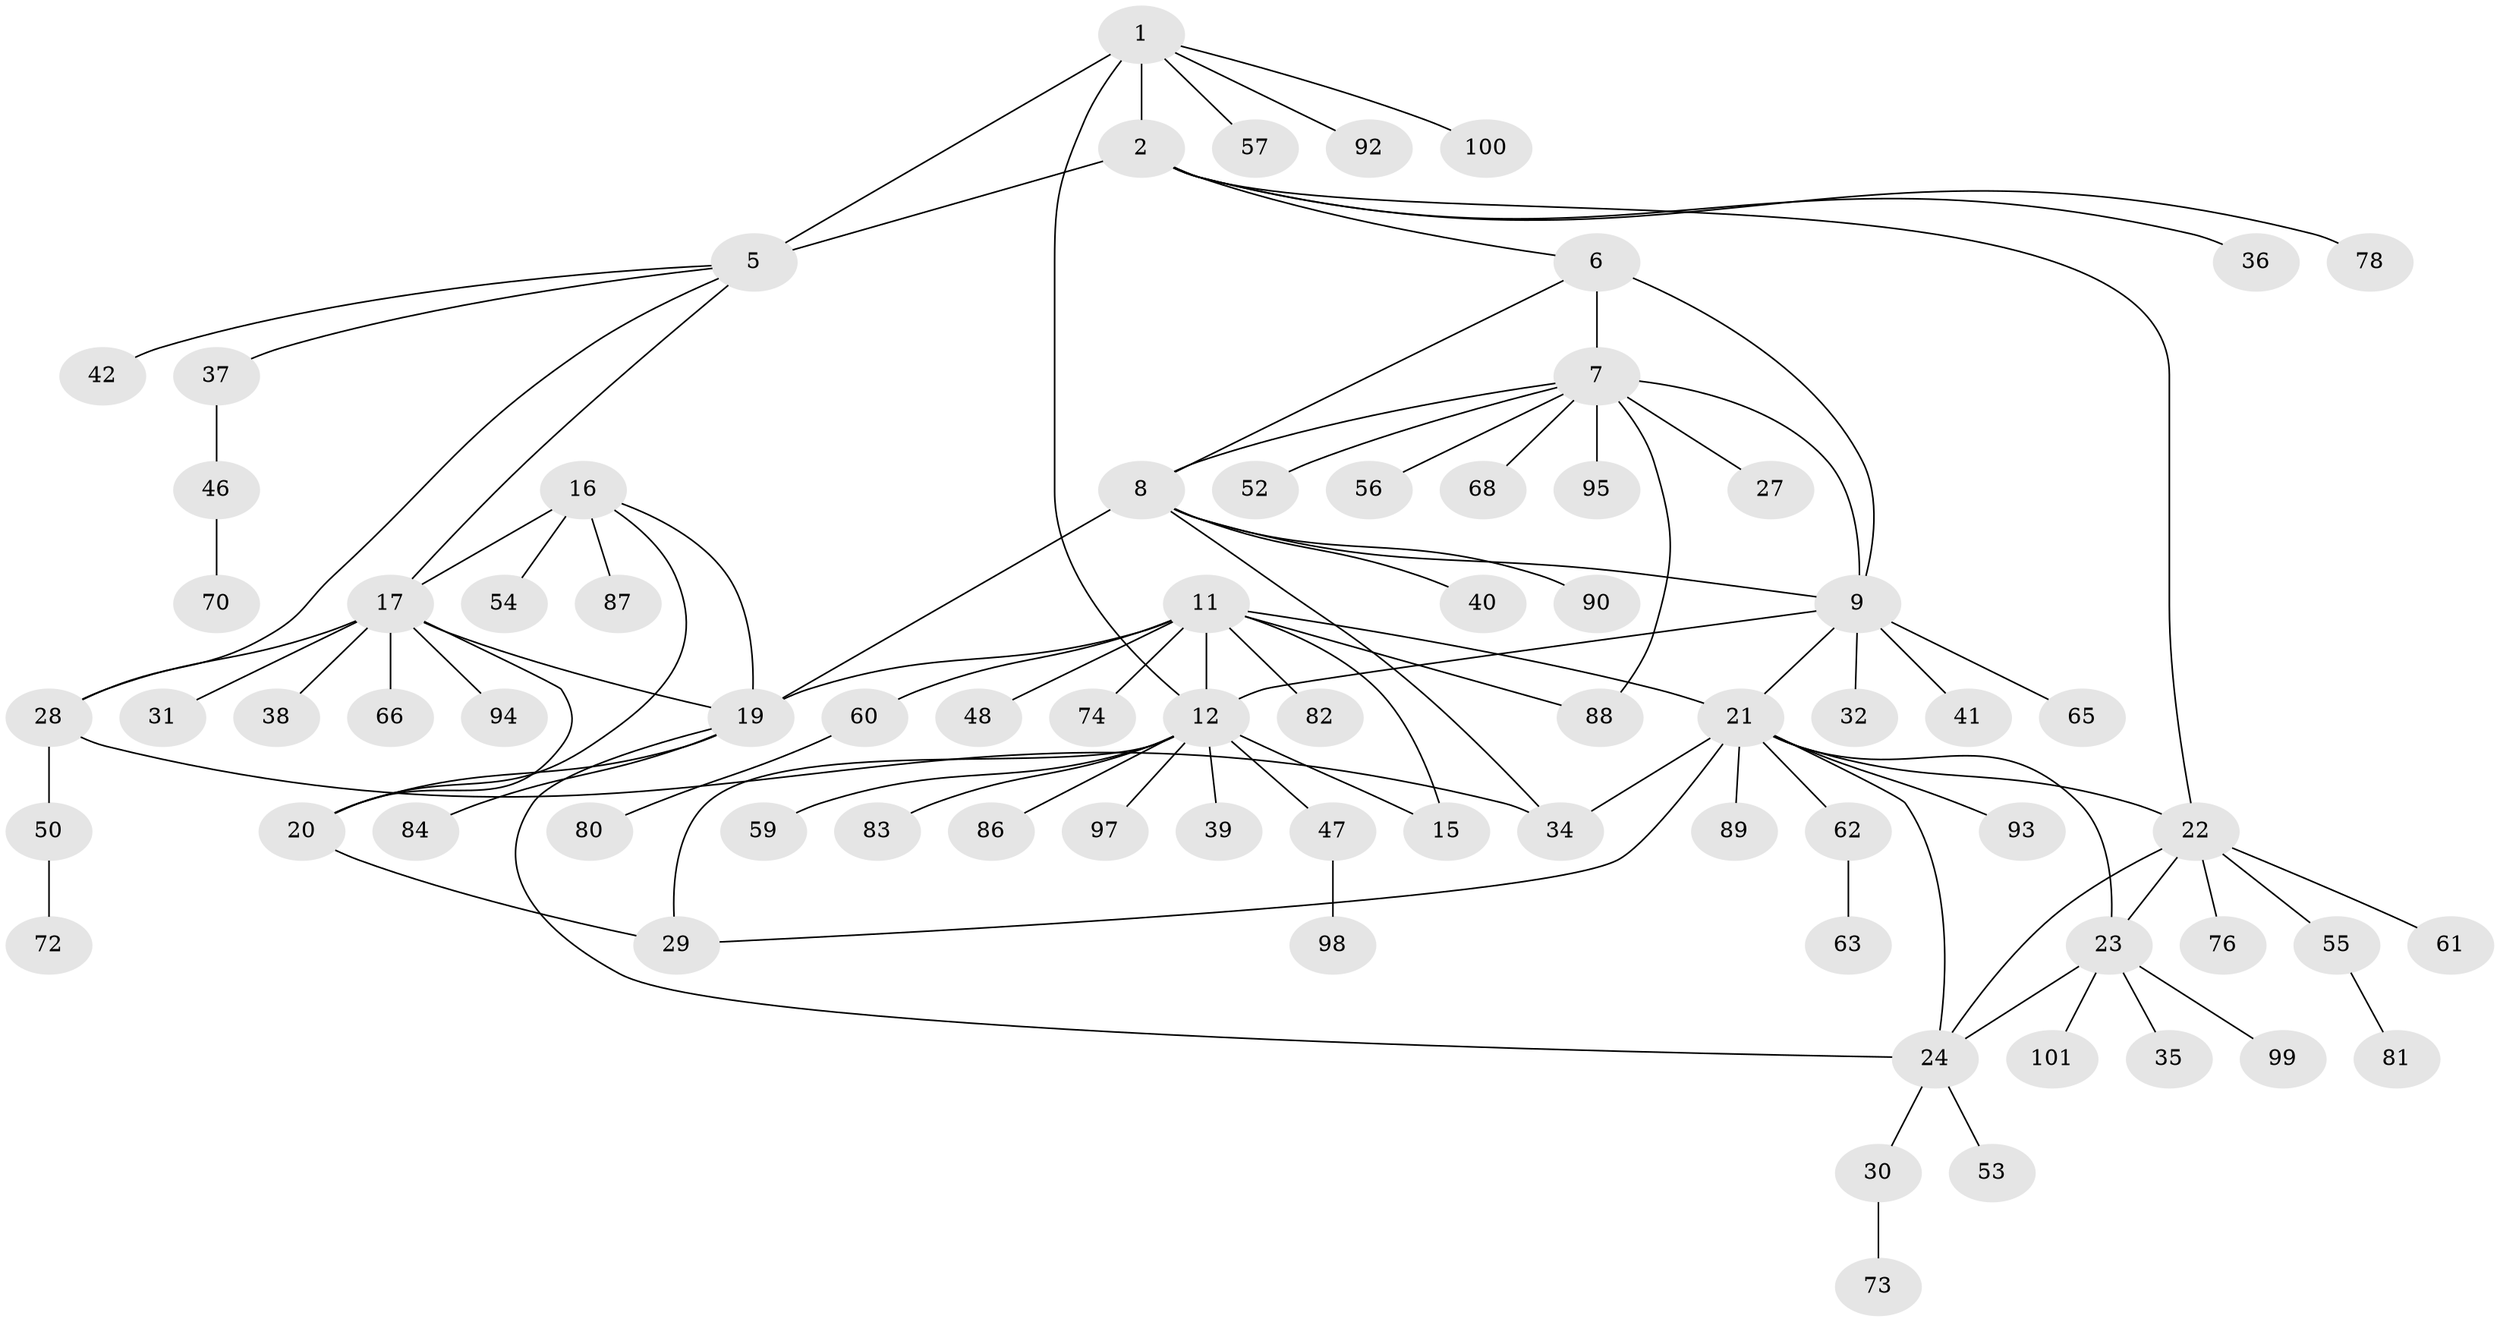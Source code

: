 // Generated by graph-tools (version 1.1) at 2025/52/02/27/25 19:52:20]
// undirected, 76 vertices, 98 edges
graph export_dot {
graph [start="1"]
  node [color=gray90,style=filled];
  1 [super="+3"];
  2 [super="+4"];
  5 [super="+96"];
  6 [super="+71"];
  7 [super="+43"];
  8;
  9 [super="+10"];
  11 [super="+13"];
  12 [super="+14"];
  15;
  16 [super="+79"];
  17 [super="+18"];
  19 [super="+51"];
  20 [super="+91"];
  21 [super="+44"];
  22 [super="+25"];
  23 [super="+33"];
  24 [super="+26"];
  27;
  28;
  29 [super="+64"];
  30 [super="+45"];
  31;
  32;
  34 [super="+75"];
  35;
  36;
  37;
  38;
  39 [super="+49"];
  40 [super="+69"];
  41;
  42;
  46 [super="+58"];
  47;
  48;
  50 [super="+67"];
  52;
  53;
  54;
  55;
  56;
  57;
  59;
  60;
  61;
  62 [super="+85"];
  63;
  65;
  66;
  68;
  70;
  72 [super="+77"];
  73;
  74;
  76;
  78;
  80;
  81;
  82;
  83;
  84;
  86;
  87;
  88;
  89;
  90;
  92;
  93;
  94;
  95;
  97;
  98;
  99;
  100;
  101;
  1 -- 2 [weight=4];
  1 -- 5 [weight=2];
  1 -- 12;
  1 -- 100;
  1 -- 57;
  1 -- 92;
  2 -- 5 [weight=2];
  2 -- 22;
  2 -- 36;
  2 -- 6;
  2 -- 78;
  5 -- 17;
  5 -- 37;
  5 -- 42;
  5 -- 28;
  6 -- 7;
  6 -- 8;
  6 -- 9 [weight=2];
  7 -- 8;
  7 -- 9 [weight=2];
  7 -- 27;
  7 -- 52;
  7 -- 68;
  7 -- 88;
  7 -- 95;
  7 -- 56;
  8 -- 9 [weight=2];
  8 -- 19 [weight=2];
  8 -- 40;
  8 -- 90;
  8 -- 34;
  9 -- 21;
  9 -- 32;
  9 -- 65;
  9 -- 12;
  9 -- 41;
  11 -- 12 [weight=4];
  11 -- 15 [weight=2];
  11 -- 21;
  11 -- 48;
  11 -- 60;
  11 -- 82;
  11 -- 19;
  11 -- 88;
  11 -- 74;
  12 -- 15 [weight=2];
  12 -- 83;
  12 -- 97;
  12 -- 39;
  12 -- 47;
  12 -- 86;
  12 -- 59;
  12 -- 29;
  16 -- 17 [weight=2];
  16 -- 19;
  16 -- 20;
  16 -- 54;
  16 -- 87;
  17 -- 19 [weight=2];
  17 -- 20 [weight=2];
  17 -- 28;
  17 -- 38;
  17 -- 94;
  17 -- 66;
  17 -- 31;
  19 -- 20;
  19 -- 24;
  19 -- 84;
  20 -- 29;
  21 -- 22 [weight=2];
  21 -- 23;
  21 -- 24;
  21 -- 29;
  21 -- 34;
  21 -- 62;
  21 -- 89;
  21 -- 93;
  22 -- 23 [weight=2];
  22 -- 24 [weight=2];
  22 -- 61;
  22 -- 76;
  22 -- 55;
  23 -- 24;
  23 -- 35;
  23 -- 99;
  23 -- 101;
  24 -- 30;
  24 -- 53;
  28 -- 34;
  28 -- 50;
  30 -- 73;
  37 -- 46;
  46 -- 70;
  47 -- 98;
  50 -- 72;
  55 -- 81;
  60 -- 80;
  62 -- 63;
}
